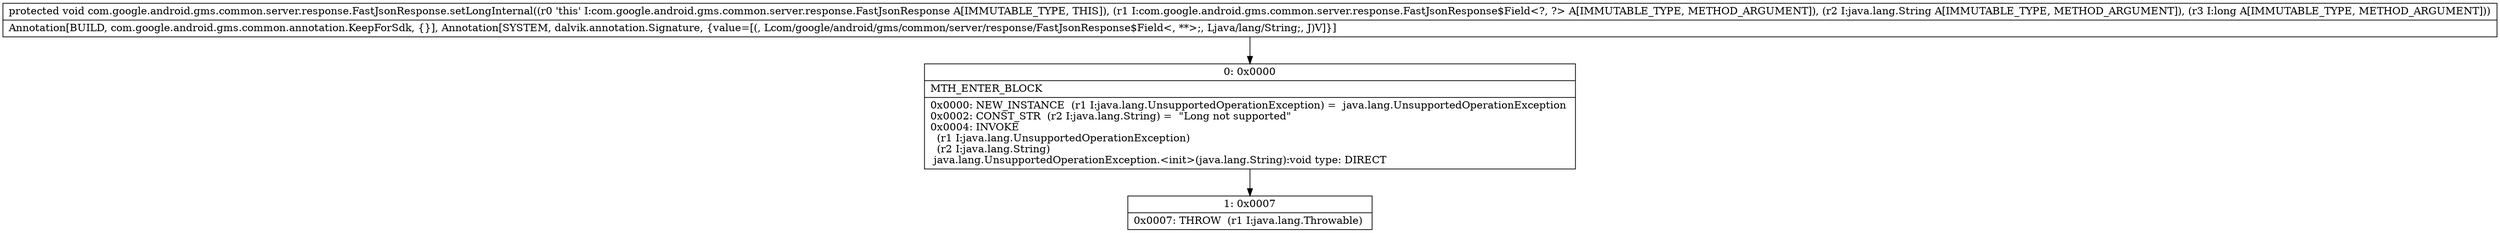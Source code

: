 digraph "CFG forcom.google.android.gms.common.server.response.FastJsonResponse.setLongInternal(Lcom\/google\/android\/gms\/common\/server\/response\/FastJsonResponse$Field;Ljava\/lang\/String;J)V" {
Node_0 [shape=record,label="{0\:\ 0x0000|MTH_ENTER_BLOCK\l|0x0000: NEW_INSTANCE  (r1 I:java.lang.UnsupportedOperationException) =  java.lang.UnsupportedOperationException \l0x0002: CONST_STR  (r2 I:java.lang.String) =  \"Long not supported\" \l0x0004: INVOKE  \l  (r1 I:java.lang.UnsupportedOperationException)\l  (r2 I:java.lang.String)\l java.lang.UnsupportedOperationException.\<init\>(java.lang.String):void type: DIRECT \l}"];
Node_1 [shape=record,label="{1\:\ 0x0007|0x0007: THROW  (r1 I:java.lang.Throwable) \l}"];
MethodNode[shape=record,label="{protected void com.google.android.gms.common.server.response.FastJsonResponse.setLongInternal((r0 'this' I:com.google.android.gms.common.server.response.FastJsonResponse A[IMMUTABLE_TYPE, THIS]), (r1 I:com.google.android.gms.common.server.response.FastJsonResponse$Field\<?, ?\> A[IMMUTABLE_TYPE, METHOD_ARGUMENT]), (r2 I:java.lang.String A[IMMUTABLE_TYPE, METHOD_ARGUMENT]), (r3 I:long A[IMMUTABLE_TYPE, METHOD_ARGUMENT]))  | Annotation[BUILD, com.google.android.gms.common.annotation.KeepForSdk, \{\}], Annotation[SYSTEM, dalvik.annotation.Signature, \{value=[(, Lcom\/google\/android\/gms\/common\/server\/response\/FastJsonResponse$Field\<, **\>;, Ljava\/lang\/String;, J)V]\}]\l}"];
MethodNode -> Node_0;
Node_0 -> Node_1;
}

